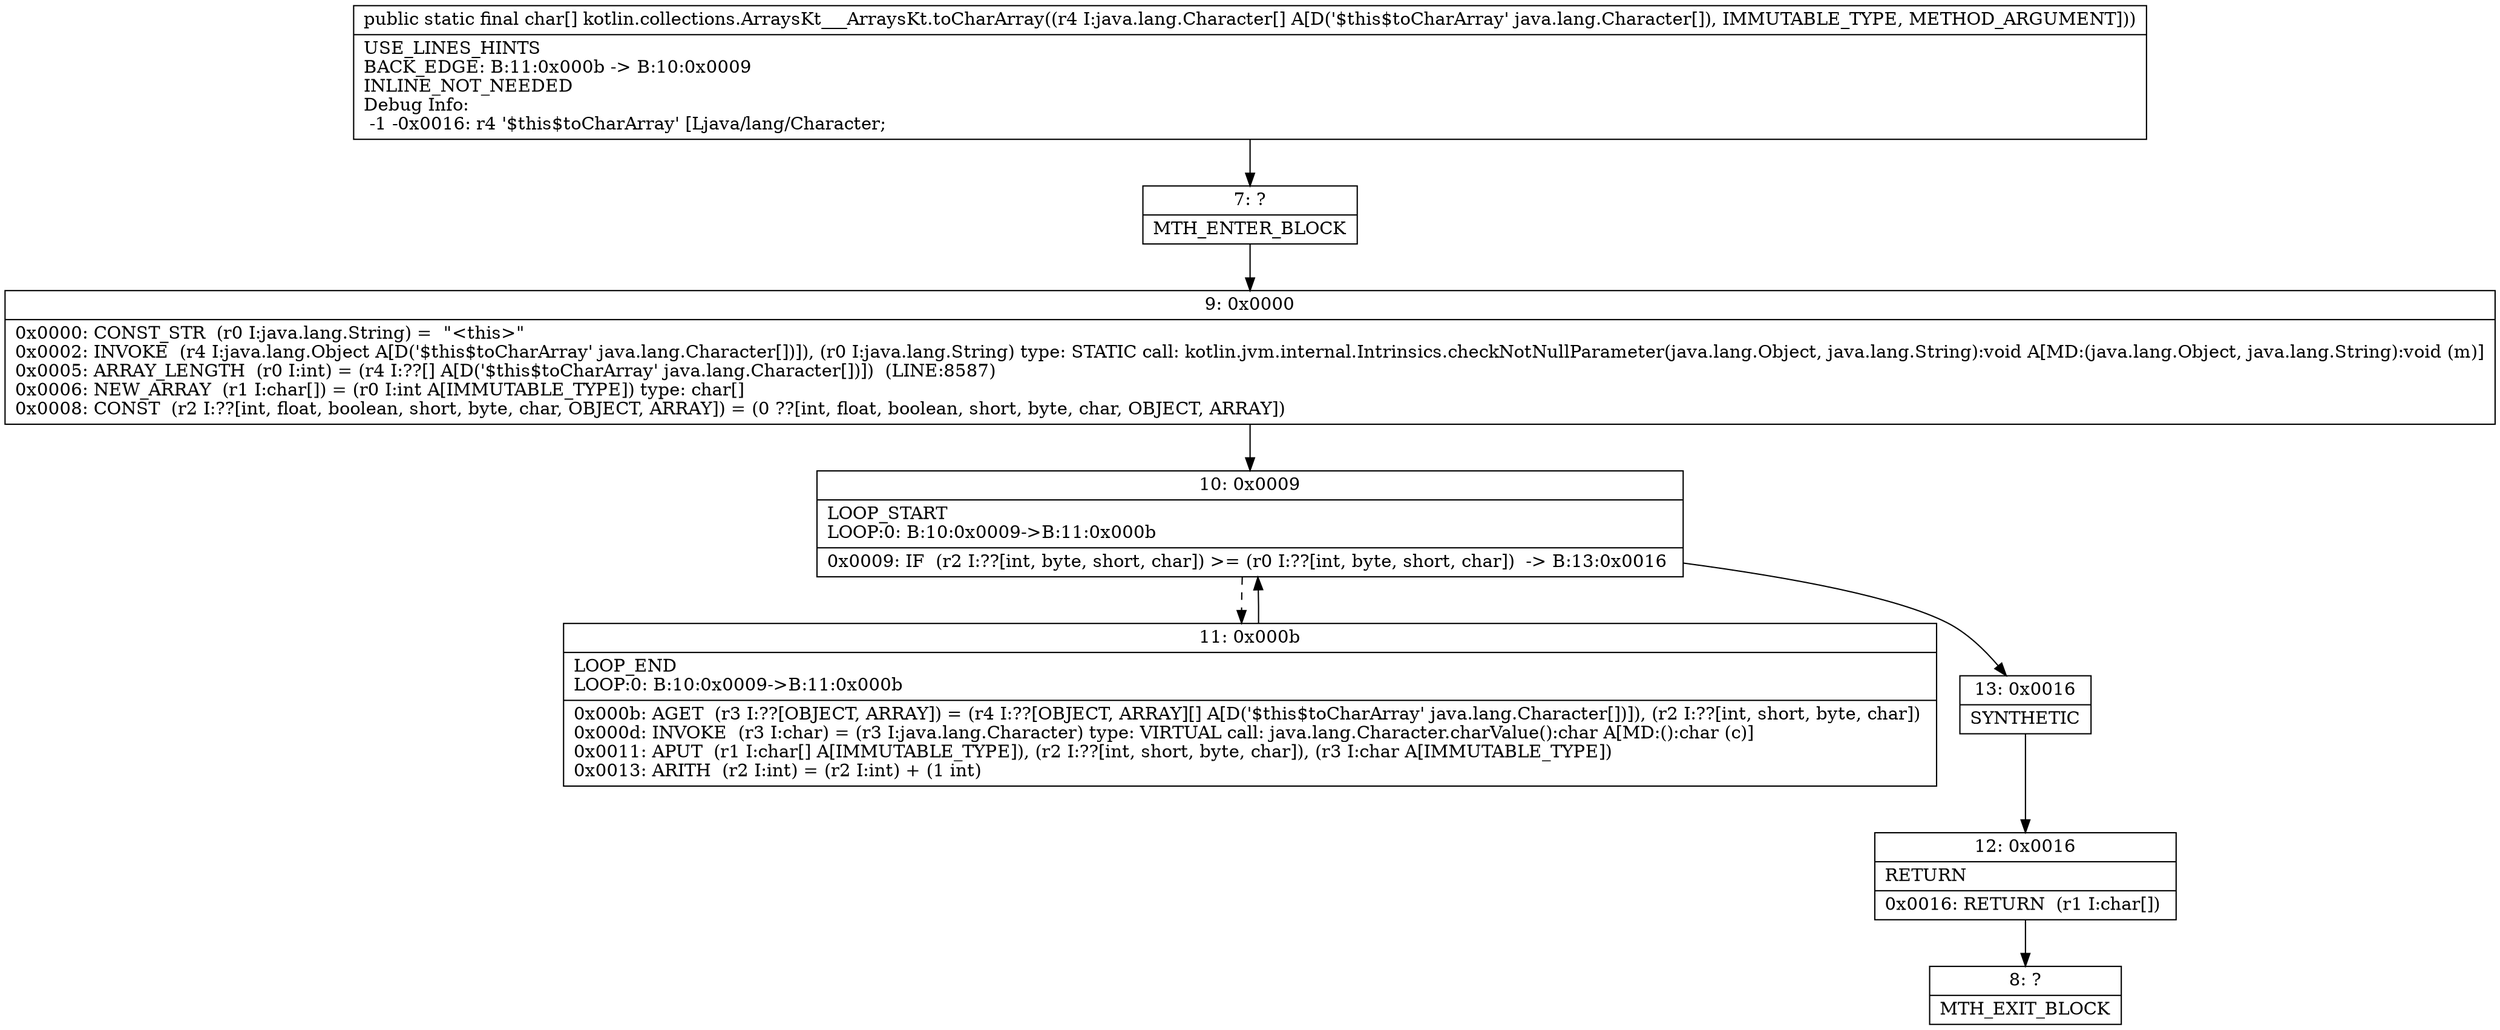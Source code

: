 digraph "CFG forkotlin.collections.ArraysKt___ArraysKt.toCharArray([Ljava\/lang\/Character;)[C" {
Node_7 [shape=record,label="{7\:\ ?|MTH_ENTER_BLOCK\l}"];
Node_9 [shape=record,label="{9\:\ 0x0000|0x0000: CONST_STR  (r0 I:java.lang.String) =  \"\<this\>\" \l0x0002: INVOKE  (r4 I:java.lang.Object A[D('$this$toCharArray' java.lang.Character[])]), (r0 I:java.lang.String) type: STATIC call: kotlin.jvm.internal.Intrinsics.checkNotNullParameter(java.lang.Object, java.lang.String):void A[MD:(java.lang.Object, java.lang.String):void (m)]\l0x0005: ARRAY_LENGTH  (r0 I:int) = (r4 I:??[] A[D('$this$toCharArray' java.lang.Character[])])  (LINE:8587)\l0x0006: NEW_ARRAY  (r1 I:char[]) = (r0 I:int A[IMMUTABLE_TYPE]) type: char[] \l0x0008: CONST  (r2 I:??[int, float, boolean, short, byte, char, OBJECT, ARRAY]) = (0 ??[int, float, boolean, short, byte, char, OBJECT, ARRAY]) \l}"];
Node_10 [shape=record,label="{10\:\ 0x0009|LOOP_START\lLOOP:0: B:10:0x0009\-\>B:11:0x000b\l|0x0009: IF  (r2 I:??[int, byte, short, char]) \>= (r0 I:??[int, byte, short, char])  \-\> B:13:0x0016 \l}"];
Node_11 [shape=record,label="{11\:\ 0x000b|LOOP_END\lLOOP:0: B:10:0x0009\-\>B:11:0x000b\l|0x000b: AGET  (r3 I:??[OBJECT, ARRAY]) = (r4 I:??[OBJECT, ARRAY][] A[D('$this$toCharArray' java.lang.Character[])]), (r2 I:??[int, short, byte, char]) \l0x000d: INVOKE  (r3 I:char) = (r3 I:java.lang.Character) type: VIRTUAL call: java.lang.Character.charValue():char A[MD:():char (c)]\l0x0011: APUT  (r1 I:char[] A[IMMUTABLE_TYPE]), (r2 I:??[int, short, byte, char]), (r3 I:char A[IMMUTABLE_TYPE]) \l0x0013: ARITH  (r2 I:int) = (r2 I:int) + (1 int) \l}"];
Node_13 [shape=record,label="{13\:\ 0x0016|SYNTHETIC\l}"];
Node_12 [shape=record,label="{12\:\ 0x0016|RETURN\l|0x0016: RETURN  (r1 I:char[]) \l}"];
Node_8 [shape=record,label="{8\:\ ?|MTH_EXIT_BLOCK\l}"];
MethodNode[shape=record,label="{public static final char[] kotlin.collections.ArraysKt___ArraysKt.toCharArray((r4 I:java.lang.Character[] A[D('$this$toCharArray' java.lang.Character[]), IMMUTABLE_TYPE, METHOD_ARGUMENT]))  | USE_LINES_HINTS\lBACK_EDGE: B:11:0x000b \-\> B:10:0x0009\lINLINE_NOT_NEEDED\lDebug Info:\l  \-1 \-0x0016: r4 '$this$toCharArray' [Ljava\/lang\/Character;\l}"];
MethodNode -> Node_7;Node_7 -> Node_9;
Node_9 -> Node_10;
Node_10 -> Node_11[style=dashed];
Node_10 -> Node_13;
Node_11 -> Node_10;
Node_13 -> Node_12;
Node_12 -> Node_8;
}

